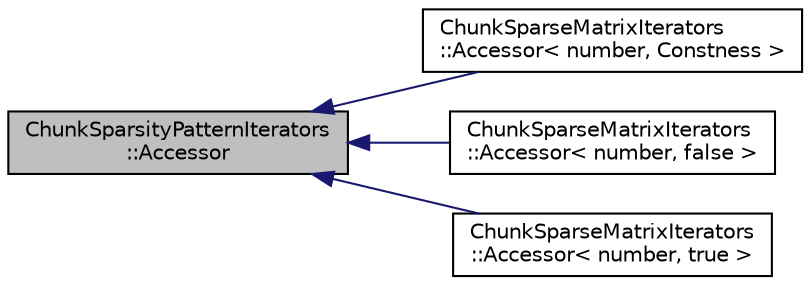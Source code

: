 digraph "ChunkSparsityPatternIterators::Accessor"
{
 // LATEX_PDF_SIZE
  edge [fontname="Helvetica",fontsize="10",labelfontname="Helvetica",labelfontsize="10"];
  node [fontname="Helvetica",fontsize="10",shape=record];
  rankdir="LR";
  Node1 [label="ChunkSparsityPatternIterators\l::Accessor",height=0.2,width=0.4,color="black", fillcolor="grey75", style="filled", fontcolor="black",tooltip=" "];
  Node1 -> Node2 [dir="back",color="midnightblue",fontsize="10",style="solid",fontname="Helvetica"];
  Node2 [label="ChunkSparseMatrixIterators\l::Accessor\< number, Constness \>",height=0.2,width=0.4,color="black", fillcolor="white", style="filled",URL="$classChunkSparseMatrixIterators_1_1Accessor.html",tooltip=" "];
  Node1 -> Node3 [dir="back",color="midnightblue",fontsize="10",style="solid",fontname="Helvetica"];
  Node3 [label="ChunkSparseMatrixIterators\l::Accessor\< number, false \>",height=0.2,width=0.4,color="black", fillcolor="white", style="filled",URL="$classChunkSparseMatrixIterators_1_1Accessor_3_01number_00_01false_01_4.html",tooltip=" "];
  Node1 -> Node4 [dir="back",color="midnightblue",fontsize="10",style="solid",fontname="Helvetica"];
  Node4 [label="ChunkSparseMatrixIterators\l::Accessor\< number, true \>",height=0.2,width=0.4,color="black", fillcolor="white", style="filled",URL="$classChunkSparseMatrixIterators_1_1Accessor_3_01number_00_01true_01_4.html",tooltip=" "];
}
